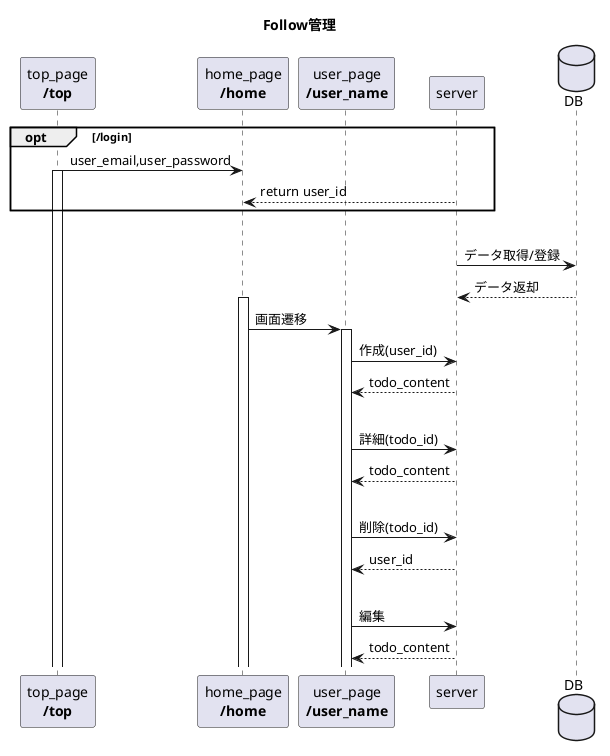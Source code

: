 @startuml
title Follow管理 
opt /login
    "top_page\n**/top**" as top -> "home_page\n**/home**" as home : user_email,user_password
    activate top
    server  --> home : return user_id
end

|||
database DB
server -> DB : データ取得/登録
DB  --> server : データ返却

activate home
home -> "user_page\n**/user_name**" as user : 画面遷移
activate user
user -> server : 作成(user_id)
server --> user : todo_content
|||
user -> server : 詳細(todo_id)
server --> user : todo_content
|||
user -> server : 削除(todo_id)
server --> user : user_id
|||
user -> server : 編集
server --> user : todo_content

participant top order 10
participant home order 20
participant user order 30
participant server order 40
participant DB order 50

@enduml
